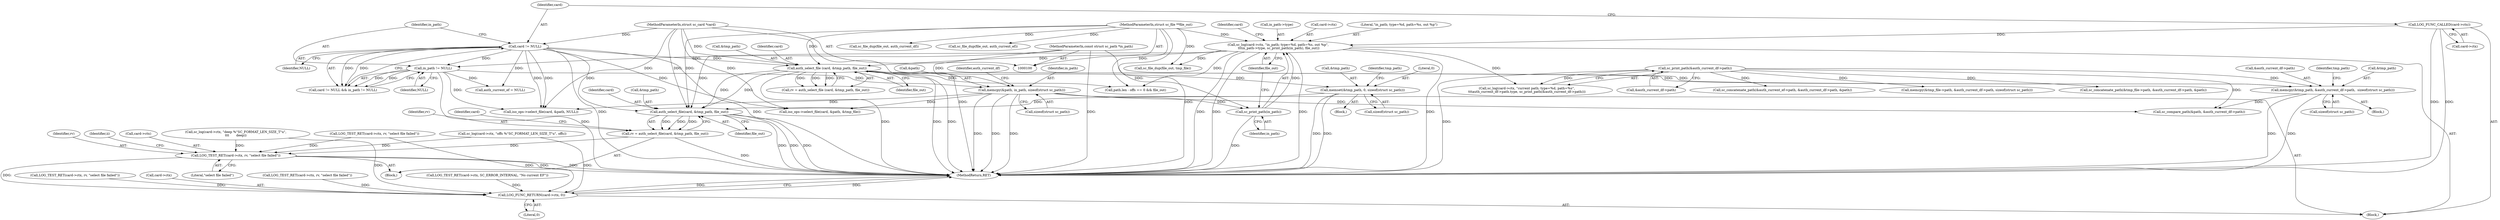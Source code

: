digraph "0_OpenSC_8fe377e93b4b56060e5bbfb6f3142ceaeca744fa_12@pointer" {
"1000518" [label="(Call,auth_select_file(card, &tmp_path, file_out))"];
"1000452" [label="(Call,auth_select_file (card, &tmp_path, file_out))"];
"1000119" [label="(Call,card != NULL)"];
"1000101" [label="(MethodParameterIn,struct sc_card *card)"];
"1000436" [label="(Call,memcpy(&tmp_path, &auth_current_df->path,  sizeof(struct sc_path)))"];
"1000157" [label="(Call,sc_print_path(&auth_current_df->path))"];
"1000136" [label="(Call,sc_log(card->ctx, \"in_path; type=%d, path=%s, out %p\",\n \t\t\tin_path->type, sc_print_path(in_path), file_out))"];
"1000113" [label="(Call,LOG_FUNC_CALLED(card->ctx))"];
"1000144" [label="(Call,sc_print_path(in_path))"];
"1000125" [label="(Call,memcpy(&path, in_path, sizeof(struct sc_path)))"];
"1000122" [label="(Call,in_path != NULL)"];
"1000102" [label="(MethodParameterIn,const struct sc_path *in_path)"];
"1000103" [label="(MethodParameterIn,struct sc_file **file_out)"];
"1000473" [label="(Call,memset(&tmp_path, 0, sizeof(struct sc_path)))"];
"1000516" [label="(Call,rv = auth_select_file(card, &tmp_path, file_out))"];
"1000523" [label="(Call,LOG_TEST_RET(card->ctx, rv, \"select file failed\"))"];
"1000565" [label="(Call,LOG_FUNC_RETURN(card->ctx, 0))"];
"1000157" [label="(Call,sc_print_path(&auth_current_df->path))"];
"1000452" [label="(Call,auth_select_file (card, &tmp_path, file_out))"];
"1000123" [label="(Identifier,in_path)"];
"1000473" [label="(Call,memset(&tmp_path, 0, sizeof(struct sc_path)))"];
"1000549" [label="(Call,sc_file_dup(file_out, auth_current_df))"];
"1000457" [label="(Call,LOG_TEST_RET(card->ctx, rv, \"select file failed\"))"];
"1000136" [label="(Call,sc_log(card->ctx, \"in_path; type=%d, path=%s, out %p\",\n \t\t\tin_path->type, sc_print_path(in_path), file_out))"];
"1000121" [label="(Identifier,NULL)"];
"1000158" [label="(Call,&auth_current_df->path)"];
"1000501" [label="(Identifier,ii)"];
"1000144" [label="(Call,sc_print_path(in_path))"];
"1000439" [label="(Call,&auth_current_df->path)"];
"1000129" [label="(Call,sizeof(struct sc_path))"];
"1000114" [label="(Call,card->ctx)"];
"1000126" [label="(Call,&path)"];
"1000205" [label="(Call,LOG_TEST_RET(card->ctx, rv, \"select file failed\"))"];
"1000454" [label="(Call,&tmp_path)"];
"1000199" [label="(Call,iso_ops->select_file(card, &path, &tmp_file))"];
"1000443" [label="(Call,sizeof(struct sc_path))"];
"1000124" [label="(Identifier,NULL)"];
"1000519" [label="(Identifier,card)"];
"1000101" [label="(MethodParameterIn,struct sc_card *card)"];
"1000450" [label="(Call,rv = auth_select_file (card, &tmp_path, file_out))"];
"1000194" [label="(Call,auth_current_ef = NULL)"];
"1000125" [label="(Call,memcpy(&path, in_path, sizeof(struct sc_path)))"];
"1000481" [label="(Identifier,tmp_path)"];
"1000113" [label="(Call,LOG_FUNC_CALLED(card->ctx))"];
"1000524" [label="(Call,card->ctx)"];
"1000566" [label="(Call,card->ctx)"];
"1000330" [label="(Call,LOG_TEST_RET(card->ctx, rv, \"select file failed\"))"];
"1000289" [label="(Call,sc_concatenate_path(&auth_current_ef->path, &auth_current_df->path, &path))"];
"1000456" [label="(Identifier,file_out)"];
"1000302" [label="(Call,sc_file_dup(file_out, tmp_file))"];
"1000223" [label="(Call,memcpy(&tmp_file->path, &auth_current_df->path, sizeof(struct sc_path)))"];
"1000520" [label="(Call,&tmp_path)"];
"1000102" [label="(MethodParameterIn,const struct sc_path *in_path)"];
"1000503" [label="(Block,)"];
"1000477" [label="(Call,sizeof(struct sc_path))"];
"1000119" [label="(Call,card != NULL)"];
"1000447" [label="(Identifier,tmp_path)"];
"1000137" [label="(Call,card->ctx)"];
"1000133" [label="(Identifier,auth_current_df)"];
"1000522" [label="(Identifier,file_out)"];
"1000555" [label="(Call,sc_file_dup(file_out, auth_current_ef))"];
"1000140" [label="(Literal,\"in_path; type=%d, path=%s, out %p\")"];
"1000149" [label="(Identifier,card)"];
"1000118" [label="(Call,card != NULL && in_path != NULL)"];
"1000128" [label="(Identifier,in_path)"];
"1000418" [label="(Call,sc_log(card->ctx, \"deep %\"SC_FORMAT_LEN_SIZE_T\"u\",\n\t\t\t       deep))"];
"1000569" [label="(Literal,0)"];
"1000528" [label="(Literal,\"select file failed\")"];
"1000146" [label="(Identifier,file_out)"];
"1000264" [label="(Call,sc_concatenate_path(&tmp_file->path, &auth_current_df->path, &path))"];
"1000516" [label="(Call,rv = auth_select_file(card, &tmp_path, file_out))"];
"1000517" [label="(Identifier,rv)"];
"1000570" [label="(MethodReturn,RET)"];
"1000104" [label="(Block,)"];
"1000120" [label="(Identifier,card)"];
"1000141" [label="(Call,in_path->type)"];
"1000565" [label="(Call,LOG_FUNC_RETURN(card->ctx, 0))"];
"1000122" [label="(Call,in_path != NULL)"];
"1000527" [label="(Identifier,rv)"];
"1000476" [label="(Literal,0)"];
"1000471" [label="(Block,)"];
"1000453" [label="(Identifier,card)"];
"1000525" [label="(Identifier,card)"];
"1000437" [label="(Call,&tmp_path)"];
"1000145" [label="(Identifier,in_path)"];
"1000436" [label="(Call,memcpy(&tmp_path, &auth_current_df->path,  sizeof(struct sc_path)))"];
"1000317" [label="(Call,iso_ops->select_file(card, &path, NULL))"];
"1000147" [label="(Call,sc_log(card->ctx, \"current path; type=%d, path=%s\",\n\t\t\tauth_current_df->path.type, sc_print_path(&auth_current_df->path)))"];
"1000474" [label="(Call,&tmp_path)"];
"1000523" [label="(Call,LOG_TEST_RET(card->ctx, rv, \"select file failed\"))"];
"1000518" [label="(Call,auth_select_file(card, &tmp_path, file_out))"];
"1000103" [label="(MethodParameterIn,struct sc_file **file_out)"];
"1000542" [label="(Call,sc_compare_path(&path, &auth_current_df->path))"];
"1000391" [label="(Call,sc_log(card->ctx, \"offs %\"SC_FORMAT_LEN_SIZE_T\"u\", offs))"];
"1000434" [label="(Block,)"];
"1000559" [label="(Call,LOG_TEST_RET(card->ctx, SC_ERROR_INTERNAL, \"No current EF\"))"];
"1000531" [label="(Call,path.len - offs == 0 && file_out)"];
"1000518" -> "1000516"  [label="AST: "];
"1000518" -> "1000522"  [label="CFG: "];
"1000519" -> "1000518"  [label="AST: "];
"1000520" -> "1000518"  [label="AST: "];
"1000522" -> "1000518"  [label="AST: "];
"1000516" -> "1000518"  [label="CFG: "];
"1000518" -> "1000570"  [label="DDG: "];
"1000518" -> "1000570"  [label="DDG: "];
"1000518" -> "1000570"  [label="DDG: "];
"1000518" -> "1000516"  [label="DDG: "];
"1000518" -> "1000516"  [label="DDG: "];
"1000518" -> "1000516"  [label="DDG: "];
"1000452" -> "1000518"  [label="DDG: "];
"1000452" -> "1000518"  [label="DDG: "];
"1000119" -> "1000518"  [label="DDG: "];
"1000101" -> "1000518"  [label="DDG: "];
"1000473" -> "1000518"  [label="DDG: "];
"1000136" -> "1000518"  [label="DDG: "];
"1000103" -> "1000518"  [label="DDG: "];
"1000452" -> "1000450"  [label="AST: "];
"1000452" -> "1000456"  [label="CFG: "];
"1000453" -> "1000452"  [label="AST: "];
"1000454" -> "1000452"  [label="AST: "];
"1000456" -> "1000452"  [label="AST: "];
"1000450" -> "1000452"  [label="CFG: "];
"1000452" -> "1000570"  [label="DDG: "];
"1000452" -> "1000570"  [label="DDG: "];
"1000452" -> "1000570"  [label="DDG: "];
"1000452" -> "1000436"  [label="DDG: "];
"1000452" -> "1000450"  [label="DDG: "];
"1000452" -> "1000450"  [label="DDG: "];
"1000452" -> "1000450"  [label="DDG: "];
"1000119" -> "1000452"  [label="DDG: "];
"1000101" -> "1000452"  [label="DDG: "];
"1000436" -> "1000452"  [label="DDG: "];
"1000136" -> "1000452"  [label="DDG: "];
"1000103" -> "1000452"  [label="DDG: "];
"1000452" -> "1000473"  [label="DDG: "];
"1000452" -> "1000531"  [label="DDG: "];
"1000119" -> "1000118"  [label="AST: "];
"1000119" -> "1000121"  [label="CFG: "];
"1000120" -> "1000119"  [label="AST: "];
"1000121" -> "1000119"  [label="AST: "];
"1000123" -> "1000119"  [label="CFG: "];
"1000118" -> "1000119"  [label="CFG: "];
"1000119" -> "1000570"  [label="DDG: "];
"1000119" -> "1000570"  [label="DDG: "];
"1000119" -> "1000118"  [label="DDG: "];
"1000119" -> "1000118"  [label="DDG: "];
"1000101" -> "1000119"  [label="DDG: "];
"1000119" -> "1000122"  [label="DDG: "];
"1000119" -> "1000194"  [label="DDG: "];
"1000119" -> "1000199"  [label="DDG: "];
"1000119" -> "1000317"  [label="DDG: "];
"1000119" -> "1000317"  [label="DDG: "];
"1000101" -> "1000100"  [label="AST: "];
"1000101" -> "1000570"  [label="DDG: "];
"1000101" -> "1000199"  [label="DDG: "];
"1000101" -> "1000317"  [label="DDG: "];
"1000436" -> "1000434"  [label="AST: "];
"1000436" -> "1000443"  [label="CFG: "];
"1000437" -> "1000436"  [label="AST: "];
"1000439" -> "1000436"  [label="AST: "];
"1000443" -> "1000436"  [label="AST: "];
"1000447" -> "1000436"  [label="CFG: "];
"1000436" -> "1000570"  [label="DDG: "];
"1000436" -> "1000570"  [label="DDG: "];
"1000157" -> "1000436"  [label="DDG: "];
"1000436" -> "1000542"  [label="DDG: "];
"1000157" -> "1000147"  [label="AST: "];
"1000157" -> "1000158"  [label="CFG: "];
"1000158" -> "1000157"  [label="AST: "];
"1000147" -> "1000157"  [label="CFG: "];
"1000157" -> "1000570"  [label="DDG: "];
"1000157" -> "1000147"  [label="DDG: "];
"1000157" -> "1000223"  [label="DDG: "];
"1000157" -> "1000264"  [label="DDG: "];
"1000157" -> "1000289"  [label="DDG: "];
"1000157" -> "1000542"  [label="DDG: "];
"1000136" -> "1000104"  [label="AST: "];
"1000136" -> "1000146"  [label="CFG: "];
"1000137" -> "1000136"  [label="AST: "];
"1000140" -> "1000136"  [label="AST: "];
"1000141" -> "1000136"  [label="AST: "];
"1000144" -> "1000136"  [label="AST: "];
"1000146" -> "1000136"  [label="AST: "];
"1000149" -> "1000136"  [label="CFG: "];
"1000136" -> "1000570"  [label="DDG: "];
"1000136" -> "1000570"  [label="DDG: "];
"1000136" -> "1000570"  [label="DDG: "];
"1000136" -> "1000570"  [label="DDG: "];
"1000113" -> "1000136"  [label="DDG: "];
"1000144" -> "1000136"  [label="DDG: "];
"1000103" -> "1000136"  [label="DDG: "];
"1000136" -> "1000147"  [label="DDG: "];
"1000136" -> "1000302"  [label="DDG: "];
"1000136" -> "1000531"  [label="DDG: "];
"1000113" -> "1000104"  [label="AST: "];
"1000113" -> "1000114"  [label="CFG: "];
"1000114" -> "1000113"  [label="AST: "];
"1000120" -> "1000113"  [label="CFG: "];
"1000113" -> "1000570"  [label="DDG: "];
"1000113" -> "1000570"  [label="DDG: "];
"1000144" -> "1000145"  [label="CFG: "];
"1000145" -> "1000144"  [label="AST: "];
"1000146" -> "1000144"  [label="CFG: "];
"1000144" -> "1000570"  [label="DDG: "];
"1000125" -> "1000144"  [label="DDG: "];
"1000102" -> "1000144"  [label="DDG: "];
"1000125" -> "1000104"  [label="AST: "];
"1000125" -> "1000129"  [label="CFG: "];
"1000126" -> "1000125"  [label="AST: "];
"1000128" -> "1000125"  [label="AST: "];
"1000129" -> "1000125"  [label="AST: "];
"1000133" -> "1000125"  [label="CFG: "];
"1000125" -> "1000570"  [label="DDG: "];
"1000125" -> "1000570"  [label="DDG: "];
"1000125" -> "1000570"  [label="DDG: "];
"1000122" -> "1000125"  [label="DDG: "];
"1000102" -> "1000125"  [label="DDG: "];
"1000125" -> "1000199"  [label="DDG: "];
"1000125" -> "1000317"  [label="DDG: "];
"1000125" -> "1000542"  [label="DDG: "];
"1000122" -> "1000118"  [label="AST: "];
"1000122" -> "1000124"  [label="CFG: "];
"1000123" -> "1000122"  [label="AST: "];
"1000124" -> "1000122"  [label="AST: "];
"1000118" -> "1000122"  [label="CFG: "];
"1000122" -> "1000570"  [label="DDG: "];
"1000122" -> "1000118"  [label="DDG: "];
"1000122" -> "1000118"  [label="DDG: "];
"1000102" -> "1000122"  [label="DDG: "];
"1000122" -> "1000194"  [label="DDG: "];
"1000122" -> "1000317"  [label="DDG: "];
"1000102" -> "1000100"  [label="AST: "];
"1000102" -> "1000570"  [label="DDG: "];
"1000103" -> "1000100"  [label="AST: "];
"1000103" -> "1000570"  [label="DDG: "];
"1000103" -> "1000302"  [label="DDG: "];
"1000103" -> "1000531"  [label="DDG: "];
"1000103" -> "1000549"  [label="DDG: "];
"1000103" -> "1000555"  [label="DDG: "];
"1000473" -> "1000471"  [label="AST: "];
"1000473" -> "1000477"  [label="CFG: "];
"1000474" -> "1000473"  [label="AST: "];
"1000476" -> "1000473"  [label="AST: "];
"1000477" -> "1000473"  [label="AST: "];
"1000481" -> "1000473"  [label="CFG: "];
"1000473" -> "1000570"  [label="DDG: "];
"1000473" -> "1000570"  [label="DDG: "];
"1000516" -> "1000503"  [label="AST: "];
"1000517" -> "1000516"  [label="AST: "];
"1000525" -> "1000516"  [label="CFG: "];
"1000516" -> "1000570"  [label="DDG: "];
"1000516" -> "1000523"  [label="DDG: "];
"1000523" -> "1000503"  [label="AST: "];
"1000523" -> "1000528"  [label="CFG: "];
"1000524" -> "1000523"  [label="AST: "];
"1000527" -> "1000523"  [label="AST: "];
"1000528" -> "1000523"  [label="AST: "];
"1000501" -> "1000523"  [label="CFG: "];
"1000523" -> "1000570"  [label="DDG: "];
"1000523" -> "1000570"  [label="DDG: "];
"1000391" -> "1000523"  [label="DDG: "];
"1000457" -> "1000523"  [label="DDG: "];
"1000418" -> "1000523"  [label="DDG: "];
"1000523" -> "1000565"  [label="DDG: "];
"1000565" -> "1000104"  [label="AST: "];
"1000565" -> "1000569"  [label="CFG: "];
"1000566" -> "1000565"  [label="AST: "];
"1000569" -> "1000565"  [label="AST: "];
"1000570" -> "1000565"  [label="CFG: "];
"1000565" -> "1000570"  [label="DDG: "];
"1000565" -> "1000570"  [label="DDG: "];
"1000391" -> "1000565"  [label="DDG: "];
"1000205" -> "1000565"  [label="DDG: "];
"1000457" -> "1000565"  [label="DDG: "];
"1000418" -> "1000565"  [label="DDG: "];
"1000559" -> "1000565"  [label="DDG: "];
"1000330" -> "1000565"  [label="DDG: "];
}
